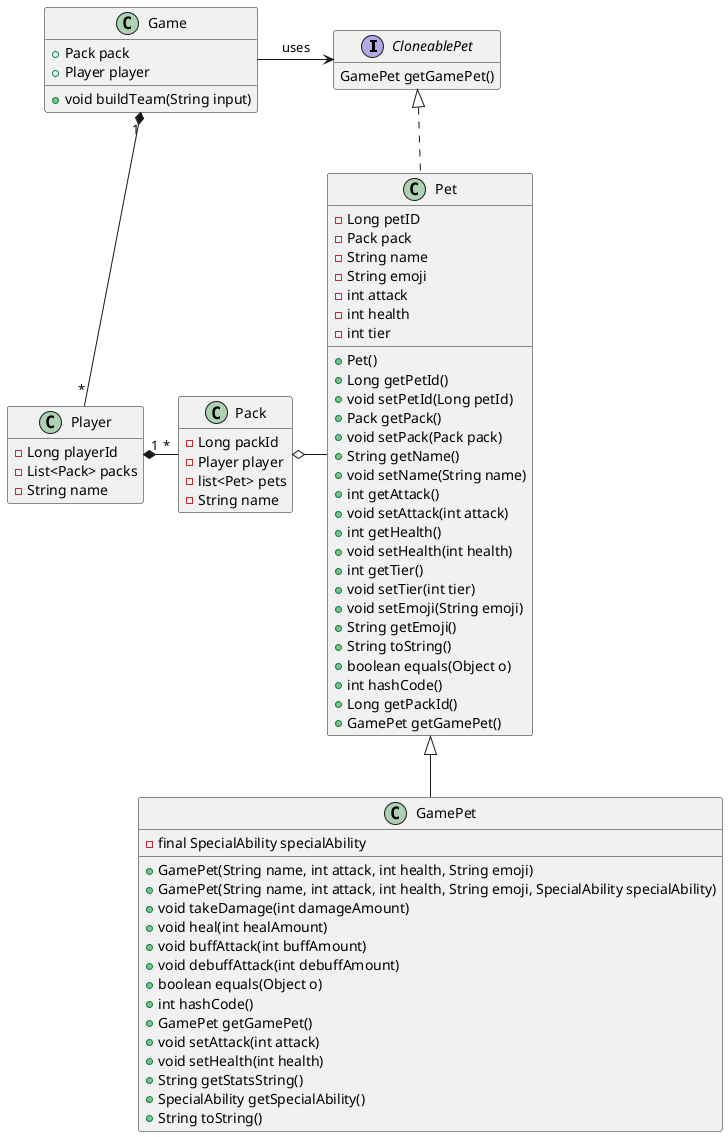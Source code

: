 @startuml
hide empty members

    interface CloneablePet {
        GamePet getGamePet()
    }

    class Pet implements CloneablePet {
        -Long petID
        -Pack pack
        -String name
        -String emoji
        -int attack
        -int health
        -int tier

        +Pet()
        +Long getPetId()
        +void setPetId(Long petId)
        +Pack getPack()
        +void setPack(Pack pack)
        +String getName()
        +void setName(String name)
        +int getAttack()
        +void setAttack(int attack)
        +int getHealth()
        +void setHealth(int health)
        +int getTier()
        +void setTier(int tier)
        +void setEmoji(String emoji)
        +String getEmoji()
        +String toString()
        +boolean equals(Object o)
        +int hashCode()
        +Long getPackId()
        +GamePet getGamePet()
    }

    class GamePet extends Pet {
        -final SpecialAbility specialAbility

        +GamePet(String name, int attack, int health, String emoji)
        +GamePet(String name, int attack, int health, String emoji, SpecialAbility specialAbility)
        +void takeDamage(int damageAmount)
        +void heal(int healAmount)
        +void buffAttack(int buffAmount)
        +void debuffAttack(int debuffAmount)
        +boolean equals(Object o)
        +int hashCode()
        +GamePet getGamePet()
        +void setAttack(int attack)
        +void setHealth(int health)
        +String getStatsString()
        +SpecialAbility getSpecialAbility()
        +String toString()
    }

Game -> CloneablePet:uses

 class Game {
    +Pack pack
    +Player player
    +void buildTeam(String input)
}

class Player {
    -Long playerId
    -List<Pack> packs
    -String name
}

class Pack {
    -Long packId
    -Player player
    -list<Pet> pets
    -String name
}

Game "1" *-- "*" Player
Player "1" *- "*" Pack
Pack o- Pet


@enduml
